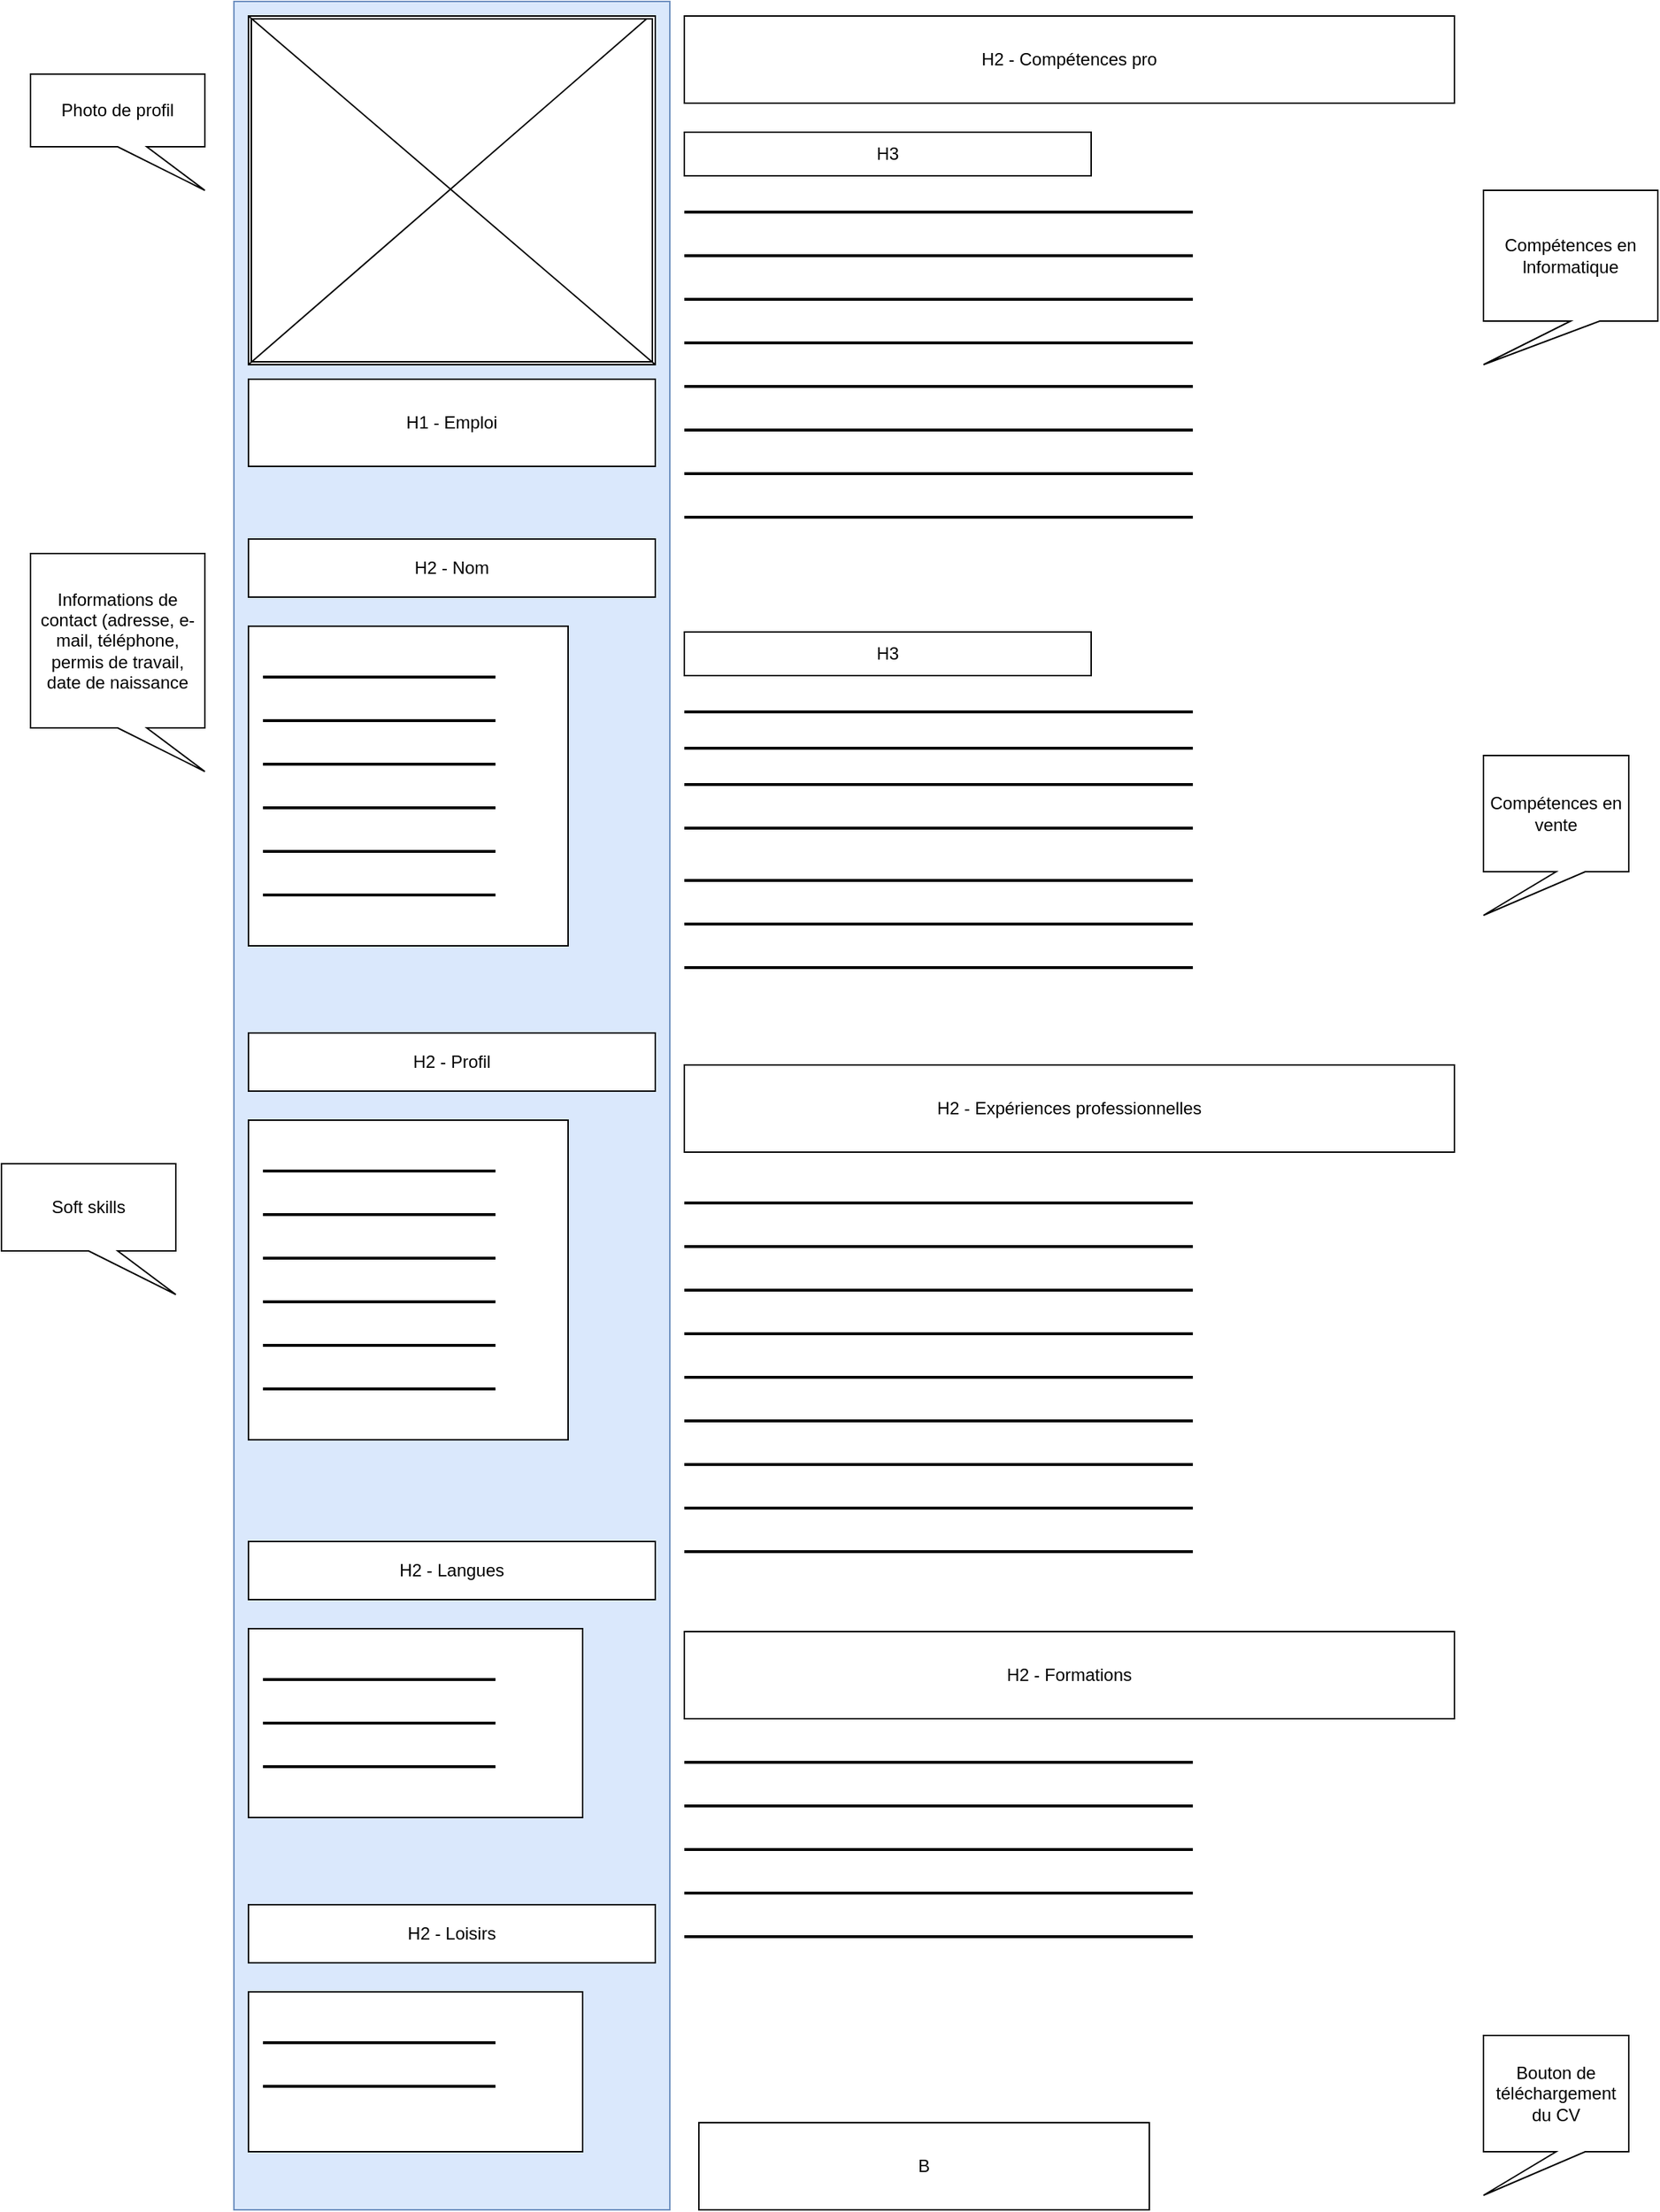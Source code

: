 <mxfile version="20.8.20" type="github">
  <diagram name="Page-1" id="1KevMGaUwc12stQSihPz">
    <mxGraphModel dx="2284" dy="676" grid="1" gridSize="10" guides="1" tooltips="1" connect="1" arrows="1" fold="1" page="1" pageScale="1" pageWidth="850" pageHeight="1100" math="0" shadow="0">
      <root>
        <mxCell id="0" />
        <mxCell id="1" parent="0" />
        <mxCell id="AbDWLXvCetcpgCDr8WIA-4" value="" style="rounded=0;whiteSpace=wrap;html=1;fillColor=#dae8fc;strokeColor=#6c8ebf;" parent="1" vertex="1">
          <mxGeometry width="300" height="1520" as="geometry" />
        </mxCell>
        <mxCell id="7jnl_gE7uze0uzX-0y81-2" value="" style="shape=ext;double=1;rounded=0;whiteSpace=wrap;html=1;" vertex="1" parent="1">
          <mxGeometry x="10" y="10" width="280" height="240" as="geometry" />
        </mxCell>
        <mxCell id="7jnl_gE7uze0uzX-0y81-3" value="" style="endArrow=none;html=1;rounded=0;entryX=0.979;entryY=0.008;entryDx=0;entryDy=0;entryPerimeter=0;" edge="1" parent="1" target="7jnl_gE7uze0uzX-0y81-2">
          <mxGeometry width="50" height="50" relative="1" as="geometry">
            <mxPoint x="10" y="250" as="sourcePoint" />
            <mxPoint x="690" y="260" as="targetPoint" />
            <Array as="points">
              <mxPoint x="10" y="250" />
            </Array>
          </mxGeometry>
        </mxCell>
        <mxCell id="7jnl_gE7uze0uzX-0y81-4" value="" style="endArrow=none;html=1;rounded=0;entryX=0;entryY=0;entryDx=0;entryDy=0;exitX=1;exitY=1;exitDx=0;exitDy=0;" edge="1" parent="1" source="7jnl_gE7uze0uzX-0y81-2" target="7jnl_gE7uze0uzX-0y81-2">
          <mxGeometry width="50" height="50" relative="1" as="geometry">
            <mxPoint x="660" y="250" as="sourcePoint" />
            <mxPoint x="710" y="200" as="targetPoint" />
          </mxGeometry>
        </mxCell>
        <mxCell id="7jnl_gE7uze0uzX-0y81-11" value="" style="whiteSpace=wrap;html=1;aspect=fixed;" vertex="1" parent="1">
          <mxGeometry x="10" y="430" width="220" height="220" as="geometry" />
        </mxCell>
        <mxCell id="7jnl_gE7uze0uzX-0y81-5" value="" style="line;strokeWidth=2;html=1;" vertex="1" parent="1">
          <mxGeometry x="20" y="550" width="160" height="10" as="geometry" />
        </mxCell>
        <mxCell id="7jnl_gE7uze0uzX-0y81-6" value="" style="line;strokeWidth=2;html=1;" vertex="1" parent="1">
          <mxGeometry x="20" y="520" width="160" height="10" as="geometry" />
        </mxCell>
        <mxCell id="7jnl_gE7uze0uzX-0y81-8" value="H2 - Compétences pro" style="rounded=0;whiteSpace=wrap;html=1;" vertex="1" parent="1">
          <mxGeometry x="310" y="10" width="530" height="60" as="geometry" />
        </mxCell>
        <mxCell id="7jnl_gE7uze0uzX-0y81-9" value="H1 - Emploi" style="rounded=0;whiteSpace=wrap;html=1;" vertex="1" parent="1">
          <mxGeometry x="10" y="260" width="280" height="60" as="geometry" />
        </mxCell>
        <mxCell id="7jnl_gE7uze0uzX-0y81-10" value="H2 - Nom" style="rounded=0;whiteSpace=wrap;html=1;" vertex="1" parent="1">
          <mxGeometry x="10" y="370" width="280" height="40" as="geometry" />
        </mxCell>
        <mxCell id="7jnl_gE7uze0uzX-0y81-12" value="" style="line;strokeWidth=2;html=1;" vertex="1" parent="1">
          <mxGeometry x="20" y="460" width="160" height="10" as="geometry" />
        </mxCell>
        <mxCell id="7jnl_gE7uze0uzX-0y81-13" value="" style="line;strokeWidth=2;html=1;" vertex="1" parent="1">
          <mxGeometry x="20" y="490" width="160" height="10" as="geometry" />
        </mxCell>
        <mxCell id="7jnl_gE7uze0uzX-0y81-14" value="H2 - Expériences professionnelles" style="rounded=0;whiteSpace=wrap;html=1;" vertex="1" parent="1">
          <mxGeometry x="310" y="732" width="530" height="60" as="geometry" />
        </mxCell>
        <mxCell id="7jnl_gE7uze0uzX-0y81-15" value="H2 - Formations" style="rounded=0;whiteSpace=wrap;html=1;" vertex="1" parent="1">
          <mxGeometry x="310" y="1122" width="530" height="60" as="geometry" />
        </mxCell>
        <mxCell id="7jnl_gE7uze0uzX-0y81-18" value="" style="line;strokeWidth=2;html=1;" vertex="1" parent="1">
          <mxGeometry x="20" y="580" width="160" height="10" as="geometry" />
        </mxCell>
        <mxCell id="7jnl_gE7uze0uzX-0y81-20" value="" style="line;strokeWidth=2;html=1;" vertex="1" parent="1">
          <mxGeometry x="20" y="610" width="160" height="10" as="geometry" />
        </mxCell>
        <mxCell id="7jnl_gE7uze0uzX-0y81-21" style="edgeStyle=orthogonalEdgeStyle;rounded=0;orthogonalLoop=1;jettySize=auto;html=1;exitX=0.5;exitY=1;exitDx=0;exitDy=0;" edge="1" parent="1" source="7jnl_gE7uze0uzX-0y81-11" target="7jnl_gE7uze0uzX-0y81-11">
          <mxGeometry relative="1" as="geometry" />
        </mxCell>
        <mxCell id="7jnl_gE7uze0uzX-0y81-22" value="H2 - Profil" style="rounded=0;whiteSpace=wrap;html=1;" vertex="1" parent="1">
          <mxGeometry x="10" y="710" width="280" height="40" as="geometry" />
        </mxCell>
        <mxCell id="7jnl_gE7uze0uzX-0y81-23" value="" style="whiteSpace=wrap;html=1;aspect=fixed;" vertex="1" parent="1">
          <mxGeometry x="10" y="770" width="220" height="220" as="geometry" />
        </mxCell>
        <mxCell id="7jnl_gE7uze0uzX-0y81-24" value="" style="line;strokeWidth=2;html=1;" vertex="1" parent="1">
          <mxGeometry x="20" y="800" width="160" height="10" as="geometry" />
        </mxCell>
        <mxCell id="7jnl_gE7uze0uzX-0y81-25" value="" style="line;strokeWidth=2;html=1;" vertex="1" parent="1">
          <mxGeometry x="20" y="830" width="160" height="10" as="geometry" />
        </mxCell>
        <mxCell id="7jnl_gE7uze0uzX-0y81-26" value="" style="line;strokeWidth=2;html=1;" vertex="1" parent="1">
          <mxGeometry x="20" y="860" width="160" height="10" as="geometry" />
        </mxCell>
        <mxCell id="7jnl_gE7uze0uzX-0y81-27" value="" style="line;strokeWidth=2;html=1;" vertex="1" parent="1">
          <mxGeometry x="20" y="890" width="160" height="10" as="geometry" />
        </mxCell>
        <mxCell id="7jnl_gE7uze0uzX-0y81-28" value="" style="line;strokeWidth=2;html=1;" vertex="1" parent="1">
          <mxGeometry x="20" y="920" width="160" height="10" as="geometry" />
        </mxCell>
        <mxCell id="7jnl_gE7uze0uzX-0y81-29" value="" style="line;strokeWidth=2;html=1;" vertex="1" parent="1">
          <mxGeometry x="20" y="950" width="160" height="10" as="geometry" />
        </mxCell>
        <mxCell id="7jnl_gE7uze0uzX-0y81-30" value="H2 - Langues" style="rounded=0;whiteSpace=wrap;html=1;" vertex="1" parent="1">
          <mxGeometry x="10" y="1060" width="280" height="40" as="geometry" />
        </mxCell>
        <mxCell id="7jnl_gE7uze0uzX-0y81-31" value="" style="rounded=0;whiteSpace=wrap;html=1;" vertex="1" parent="1">
          <mxGeometry x="10" y="1120" width="230" height="130" as="geometry" />
        </mxCell>
        <mxCell id="7jnl_gE7uze0uzX-0y81-32" value="" style="line;strokeWidth=2;html=1;" vertex="1" parent="1">
          <mxGeometry x="20" y="1150" width="160" height="10" as="geometry" />
        </mxCell>
        <mxCell id="7jnl_gE7uze0uzX-0y81-33" value="" style="line;strokeWidth=2;html=1;" vertex="1" parent="1">
          <mxGeometry x="20" y="1180" width="160" height="10" as="geometry" />
        </mxCell>
        <mxCell id="7jnl_gE7uze0uzX-0y81-34" value="" style="line;strokeWidth=2;html=1;" vertex="1" parent="1">
          <mxGeometry x="20" y="1210" width="160" height="10" as="geometry" />
        </mxCell>
        <mxCell id="7jnl_gE7uze0uzX-0y81-35" value="H2 - Loisirs" style="rounded=0;whiteSpace=wrap;html=1;" vertex="1" parent="1">
          <mxGeometry x="10" y="1310" width="280" height="40" as="geometry" />
        </mxCell>
        <mxCell id="7jnl_gE7uze0uzX-0y81-36" value="" style="rounded=0;whiteSpace=wrap;html=1;" vertex="1" parent="1">
          <mxGeometry x="10" y="1370" width="230" height="110" as="geometry" />
        </mxCell>
        <mxCell id="7jnl_gE7uze0uzX-0y81-37" value="" style="line;strokeWidth=2;html=1;" vertex="1" parent="1">
          <mxGeometry x="20" y="1400" width="160" height="10" as="geometry" />
        </mxCell>
        <mxCell id="7jnl_gE7uze0uzX-0y81-38" value="" style="line;strokeWidth=2;html=1;" vertex="1" parent="1">
          <mxGeometry x="20" y="1430" width="160" height="10" as="geometry" />
        </mxCell>
        <mxCell id="7jnl_gE7uze0uzX-0y81-39" value="Photo de profil" style="shape=callout;whiteSpace=wrap;html=1;perimeter=calloutPerimeter;position2=1;" vertex="1" parent="1">
          <mxGeometry x="-140" y="50" width="120" height="80" as="geometry" />
        </mxCell>
        <mxCell id="7jnl_gE7uze0uzX-0y81-40" value="Informations de contact (adresse, e-mail, téléphone, permis de travail, date de naissance" style="shape=callout;whiteSpace=wrap;html=1;perimeter=calloutPerimeter;position2=1;" vertex="1" parent="1">
          <mxGeometry x="-140" y="380" width="120" height="150" as="geometry" />
        </mxCell>
        <mxCell id="7jnl_gE7uze0uzX-0y81-41" value="Soft skills" style="shape=callout;whiteSpace=wrap;html=1;perimeter=calloutPerimeter;position2=1;" vertex="1" parent="1">
          <mxGeometry x="-160" y="800" width="120" height="90" as="geometry" />
        </mxCell>
        <mxCell id="7jnl_gE7uze0uzX-0y81-43" value="H3" style="rounded=0;whiteSpace=wrap;html=1;" vertex="1" parent="1">
          <mxGeometry x="310" y="90" width="280" height="30" as="geometry" />
        </mxCell>
        <mxCell id="7jnl_gE7uze0uzX-0y81-44" value="H3" style="rounded=0;whiteSpace=wrap;html=1;" vertex="1" parent="1">
          <mxGeometry x="310" y="434" width="280" height="30" as="geometry" />
        </mxCell>
        <mxCell id="7jnl_gE7uze0uzX-0y81-48" value="" style="line;strokeWidth=2;html=1;" vertex="1" parent="1">
          <mxGeometry x="310" y="170" width="350" height="10" as="geometry" />
        </mxCell>
        <mxCell id="7jnl_gE7uze0uzX-0y81-49" value="" style="line;strokeWidth=2;html=1;" vertex="1" parent="1">
          <mxGeometry x="310" y="140" width="350" height="10" as="geometry" />
        </mxCell>
        <mxCell id="7jnl_gE7uze0uzX-0y81-50" value="" style="line;strokeWidth=2;html=1;" vertex="1" parent="1">
          <mxGeometry x="310" y="200" width="350" height="10" as="geometry" />
        </mxCell>
        <mxCell id="7jnl_gE7uze0uzX-0y81-51" value="" style="line;strokeWidth=2;html=1;" vertex="1" parent="1">
          <mxGeometry x="310" y="230" width="350" height="10" as="geometry" />
        </mxCell>
        <mxCell id="7jnl_gE7uze0uzX-0y81-52" value="" style="line;strokeWidth=2;html=1;" vertex="1" parent="1">
          <mxGeometry x="310" y="260" width="350" height="10" as="geometry" />
        </mxCell>
        <mxCell id="7jnl_gE7uze0uzX-0y81-53" value="Compétences en lnformatique" style="shape=callout;whiteSpace=wrap;html=1;perimeter=calloutPerimeter;position2=0;" vertex="1" parent="1">
          <mxGeometry x="860" y="130" width="120" height="120" as="geometry" />
        </mxCell>
        <mxCell id="7jnl_gE7uze0uzX-0y81-54" value="Compétences en vente" style="shape=callout;whiteSpace=wrap;html=1;perimeter=calloutPerimeter;position2=0;" vertex="1" parent="1">
          <mxGeometry x="860" y="519" width="100" height="110" as="geometry" />
        </mxCell>
        <mxCell id="7jnl_gE7uze0uzX-0y81-55" value="" style="line;strokeWidth=2;html=1;" vertex="1" parent="1">
          <mxGeometry x="310" y="484" width="350" height="10" as="geometry" />
        </mxCell>
        <mxCell id="7jnl_gE7uze0uzX-0y81-56" value="" style="line;strokeWidth=2;html=1;" vertex="1" parent="1">
          <mxGeometry x="310" y="509" width="350" height="10" as="geometry" />
        </mxCell>
        <mxCell id="7jnl_gE7uze0uzX-0y81-57" value="" style="line;strokeWidth=2;html=1;" vertex="1" parent="1">
          <mxGeometry x="310" y="822" width="350" height="10" as="geometry" />
        </mxCell>
        <mxCell id="7jnl_gE7uze0uzX-0y81-58" value="" style="line;strokeWidth=2;html=1;" vertex="1" parent="1">
          <mxGeometry x="310" y="852" width="350" height="10" as="geometry" />
        </mxCell>
        <mxCell id="7jnl_gE7uze0uzX-0y81-59" value="" style="line;strokeWidth=2;html=1;" vertex="1" parent="1">
          <mxGeometry x="310" y="882" width="350" height="10" as="geometry" />
        </mxCell>
        <mxCell id="7jnl_gE7uze0uzX-0y81-60" value="" style="line;strokeWidth=2;html=1;" vertex="1" parent="1">
          <mxGeometry x="310" y="912" width="350" height="10" as="geometry" />
        </mxCell>
        <mxCell id="7jnl_gE7uze0uzX-0y81-61" value="" style="line;strokeWidth=2;html=1;" vertex="1" parent="1">
          <mxGeometry x="310" y="942" width="350" height="10" as="geometry" />
        </mxCell>
        <mxCell id="7jnl_gE7uze0uzX-0y81-62" value="" style="line;strokeWidth=2;html=1;" vertex="1" parent="1">
          <mxGeometry x="310" y="972" width="350" height="10" as="geometry" />
        </mxCell>
        <mxCell id="7jnl_gE7uze0uzX-0y81-63" value="" style="line;strokeWidth=2;html=1;" vertex="1" parent="1">
          <mxGeometry x="310" y="1002" width="350" height="10" as="geometry" />
        </mxCell>
        <mxCell id="7jnl_gE7uze0uzX-0y81-64" value="" style="line;strokeWidth=2;html=1;" vertex="1" parent="1">
          <mxGeometry x="310" y="1032" width="350" height="10" as="geometry" />
        </mxCell>
        <mxCell id="7jnl_gE7uze0uzX-0y81-65" value="" style="line;strokeWidth=2;html=1;" vertex="1" parent="1">
          <mxGeometry x="310" y="1062" width="350" height="10" as="geometry" />
        </mxCell>
        <mxCell id="7jnl_gE7uze0uzX-0y81-66" value="" style="line;strokeWidth=2;html=1;" vertex="1" parent="1">
          <mxGeometry x="310" y="534" width="350" height="10" as="geometry" />
        </mxCell>
        <mxCell id="7jnl_gE7uze0uzX-0y81-67" value="" style="line;strokeWidth=2;html=1;" vertex="1" parent="1">
          <mxGeometry x="310" y="564" width="350" height="10" as="geometry" />
        </mxCell>
        <mxCell id="7jnl_gE7uze0uzX-0y81-68" value="" style="line;strokeWidth=2;html=1;" vertex="1" parent="1">
          <mxGeometry x="310" y="1207" width="350" height="10" as="geometry" />
        </mxCell>
        <mxCell id="7jnl_gE7uze0uzX-0y81-69" value="" style="line;strokeWidth=2;html=1;" vertex="1" parent="1">
          <mxGeometry x="310" y="1237" width="350" height="10" as="geometry" />
        </mxCell>
        <mxCell id="7jnl_gE7uze0uzX-0y81-70" value="" style="line;strokeWidth=2;html=1;" vertex="1" parent="1">
          <mxGeometry x="310" y="1267" width="350" height="10" as="geometry" />
        </mxCell>
        <mxCell id="7jnl_gE7uze0uzX-0y81-71" value="" style="line;strokeWidth=2;html=1;" vertex="1" parent="1">
          <mxGeometry x="310" y="1297" width="350" height="10" as="geometry" />
        </mxCell>
        <mxCell id="7jnl_gE7uze0uzX-0y81-72" value="" style="line;strokeWidth=2;html=1;" vertex="1" parent="1">
          <mxGeometry x="310" y="1327" width="350" height="10" as="geometry" />
        </mxCell>
        <mxCell id="7jnl_gE7uze0uzX-0y81-73" value="" style="line;strokeWidth=2;html=1;" vertex="1" parent="1">
          <mxGeometry x="310" y="600" width="350" height="10" as="geometry" />
        </mxCell>
        <mxCell id="7jnl_gE7uze0uzX-0y81-74" value="" style="line;strokeWidth=2;html=1;" vertex="1" parent="1">
          <mxGeometry x="310" y="630" width="350" height="10" as="geometry" />
        </mxCell>
        <mxCell id="7jnl_gE7uze0uzX-0y81-75" value="" style="line;strokeWidth=2;html=1;" vertex="1" parent="1">
          <mxGeometry x="310" y="660" width="350" height="10" as="geometry" />
        </mxCell>
        <mxCell id="7jnl_gE7uze0uzX-0y81-76" value="" style="line;strokeWidth=2;html=1;" vertex="1" parent="1">
          <mxGeometry x="310" y="290" width="350" height="10" as="geometry" />
        </mxCell>
        <mxCell id="7jnl_gE7uze0uzX-0y81-77" value="" style="line;strokeWidth=2;html=1;" vertex="1" parent="1">
          <mxGeometry x="310" y="320" width="350" height="10" as="geometry" />
        </mxCell>
        <mxCell id="7jnl_gE7uze0uzX-0y81-78" value="" style="line;strokeWidth=2;html=1;" vertex="1" parent="1">
          <mxGeometry x="310" y="350" width="350" height="10" as="geometry" />
        </mxCell>
        <mxCell id="7jnl_gE7uze0uzX-0y81-79" value="B" style="rounded=0;whiteSpace=wrap;html=1;" vertex="1" parent="1">
          <mxGeometry x="320" y="1460" width="310" height="60" as="geometry" />
        </mxCell>
        <mxCell id="7jnl_gE7uze0uzX-0y81-81" value="Bouton de téléchargement du CV" style="shape=callout;whiteSpace=wrap;html=1;perimeter=calloutPerimeter;position2=0;" vertex="1" parent="1">
          <mxGeometry x="860" y="1400" width="100" height="110" as="geometry" />
        </mxCell>
      </root>
    </mxGraphModel>
  </diagram>
</mxfile>
